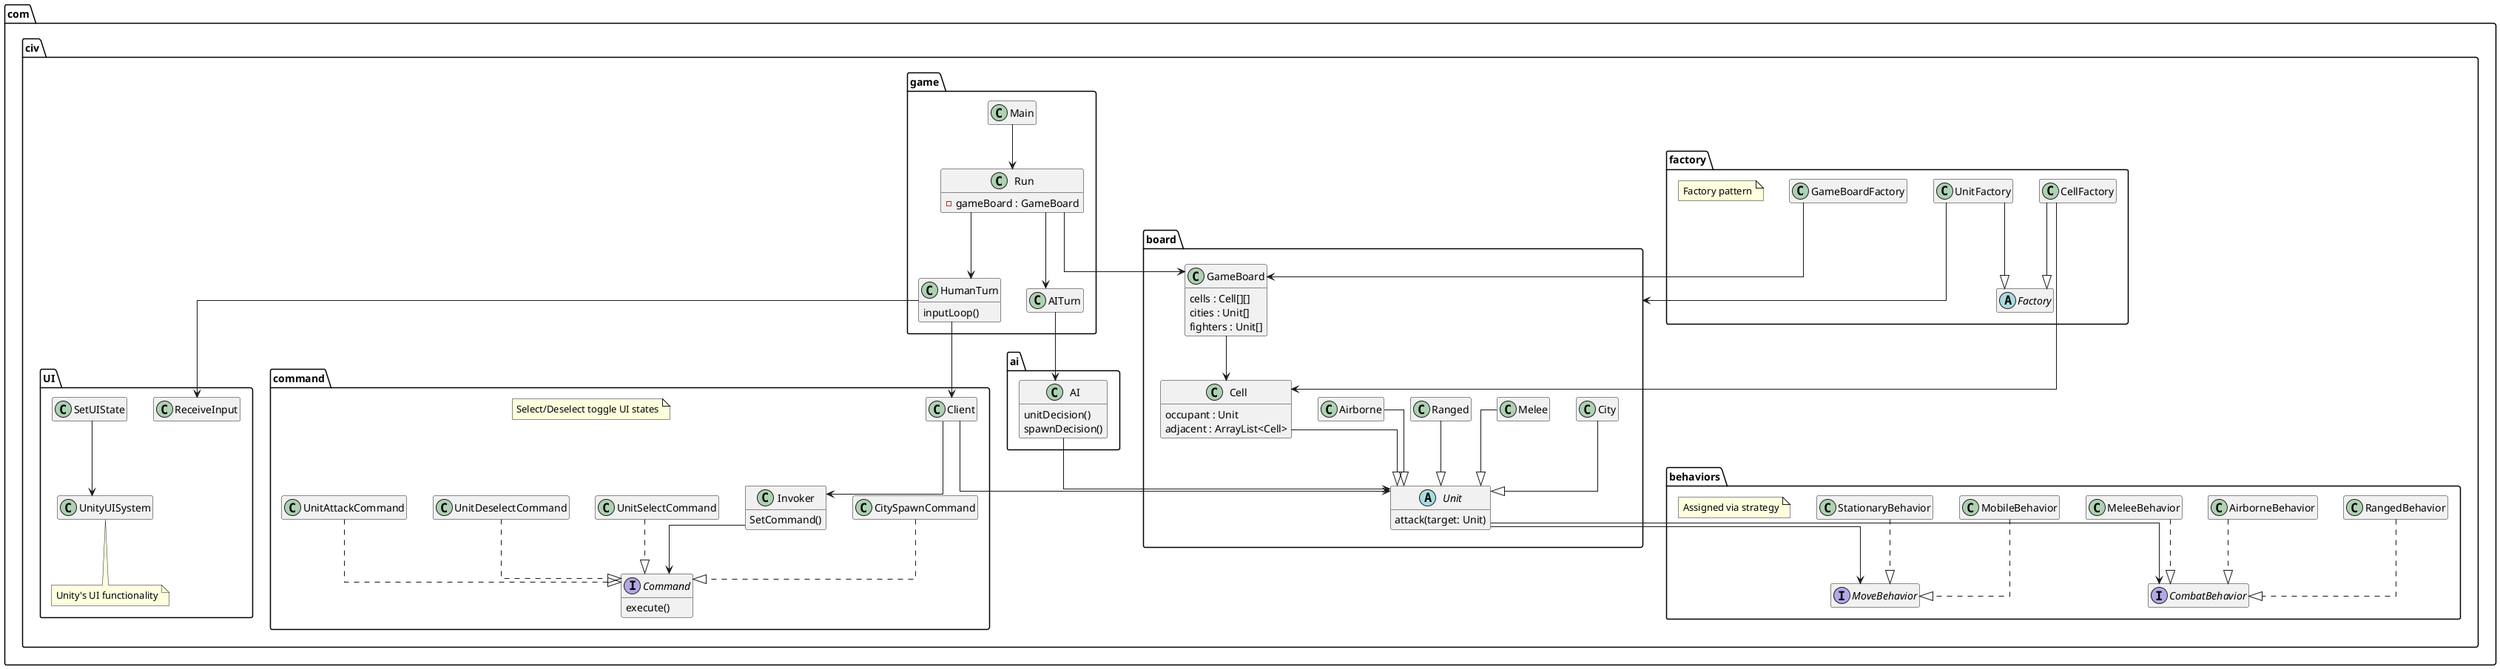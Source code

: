 @startuml

skinparam linetype ortho
hide empty members

package com.civ.board {
    class Cell {
        occupant : Unit    
        adjacent : ArrayList<Cell>
    }

    abstract class Unit {
        attack(target: Unit)
    }

    class City {}

    class Melee {}
    class Ranged {}
    class Airborne {}
    class GameBoard{
        cells : Cell[][]
        cities : Unit[]
        fighters : Unit[]
    }
}

package com.civ.factory {
    abstract Factory {}
    class CellFactory {

    }

    class UnitFactory {

    }

    class GameBoardFactory {}


    note as N3
    Factory pattern
    end note
}

package com.civ.behaviors {
    interface CombatBehavior {}

    interface MoveBehavior {}

    class MeleeBehavior {}
    class RangedBehavior {}
    class AirborneBehavior {}
    class MobileBehavior {}
    class StationaryBehavior {}

    note as N2
    Assigned via strategy
    end note
}

package com.civ.game {
    class Run {
        -gameBoard : GameBoard
    }

    class Main {}

    class HumanTurn{
        inputLoop()
    }

    class AITurn {

    }
}

package com.civ.ai {
    class AI {
        unitDecision()
        spawnDecision()
    }
}

package com.civ.command {
    class Client {

    }

    interface Command {
        execute()
    }

    class UnitSelectCommand {}
    class UnitDeselectCommand {}
    class UnitAttackCommand {}
    class CitySpawnCommand {}

    class Invoker {
        SetCommand()
    }

    note as N1
    Select/Deselect toggle UI states
    end note
}

package com.civ.UI {
    class ReceiveInput {}
    class SetUIState {}
    class UnityUISystem {}

    note bottom of UnityUISystem
    Unity's UI functionality
    end note
}

City --|> Unit
Melee --|> Unit
Ranged --|> Unit
Airborne --|> Unit

MeleeBehavior ..|> CombatBehavior
RangedBehavior ..|> CombatBehavior
AirborneBehavior ..|> CombatBehavior
MobileBehavior ..|> MoveBehavior
StationaryBehavior ..|> MoveBehavior

GameBoard --> Cell
Cell --|> Unit
Unit --> CombatBehavior
Unit --> MoveBehavior

CellFactory --|> Factory
UnitFactory --|> Factory

CellFactory --> Cell
UnitFactory --> com.civ.board
GameBoardFactory --> GameBoard

Main --> Run

Run --> HumanTurn
Run --> AITurn
Run --> GameBoard

AITurn --> AI

HumanTurn --> ReceiveInput
HumanTurn --> Client


UnitSelectCommand ..|> Command
UnitDeselectCommand ..|> Command
UnitAttackCommand ..|> Command
CitySpawnCommand ..|> Command

Invoker --> Command
Client --> Invoker
AI --> Unit
Client --> Unit
SetUIState --> UnityUISystem

@enduml